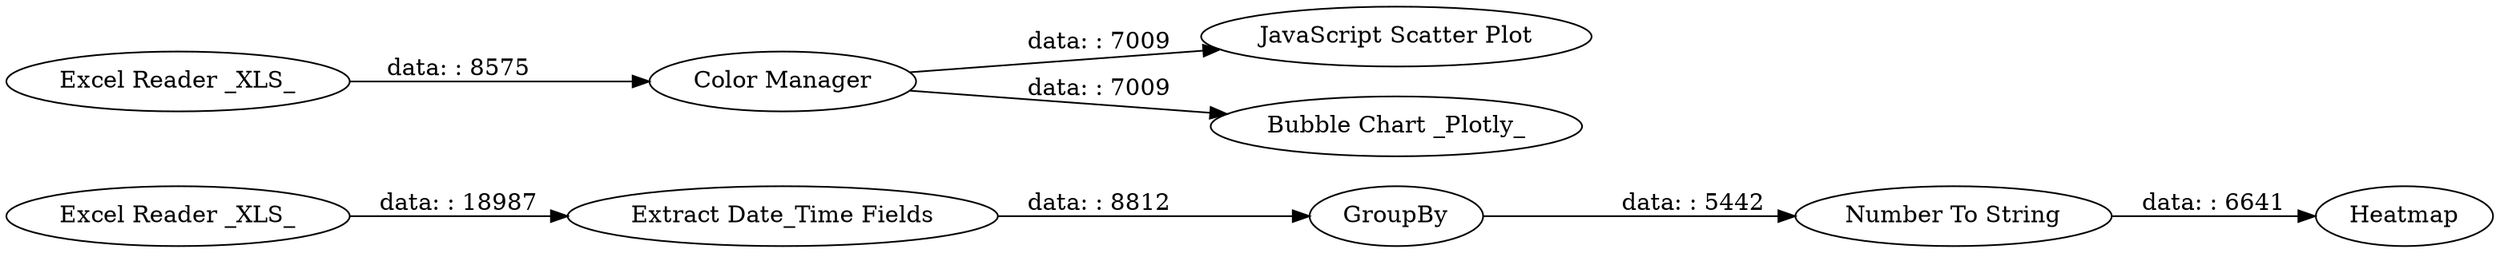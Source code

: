 digraph {
	"4349619828309318172_23" [label="Extract Date_Time Fields"]
	"4349619828309318172_25" [label=GroupBy]
	"4349619828309318172_30" [label="Excel Reader _XLS_"]
	"4349619828309318172_26" [label=Heatmap]
	"4349619828309318172_28" [label="Number To String"]
	"4349619828309318172_29" [label="Excel Reader _XLS_"]
	"4349619828309318172_3" [label="Color Manager"]
	"4349619828309318172_9" [label="JavaScript Scatter Plot"]
	"4349619828309318172_32" [label="Bubble Chart _Plotly_"]
	"4349619828309318172_25" -> "4349619828309318172_28" [label="data: : 5442"]
	"4349619828309318172_23" -> "4349619828309318172_25" [label="data: : 8812"]
	"4349619828309318172_29" -> "4349619828309318172_3" [label="data: : 8575"]
	"4349619828309318172_3" -> "4349619828309318172_32" [label="data: : 7009"]
	"4349619828309318172_28" -> "4349619828309318172_26" [label="data: : 6641"]
	"4349619828309318172_30" -> "4349619828309318172_23" [label="data: : 18987"]
	"4349619828309318172_3" -> "4349619828309318172_9" [label="data: : 7009"]
	rankdir=LR
}
